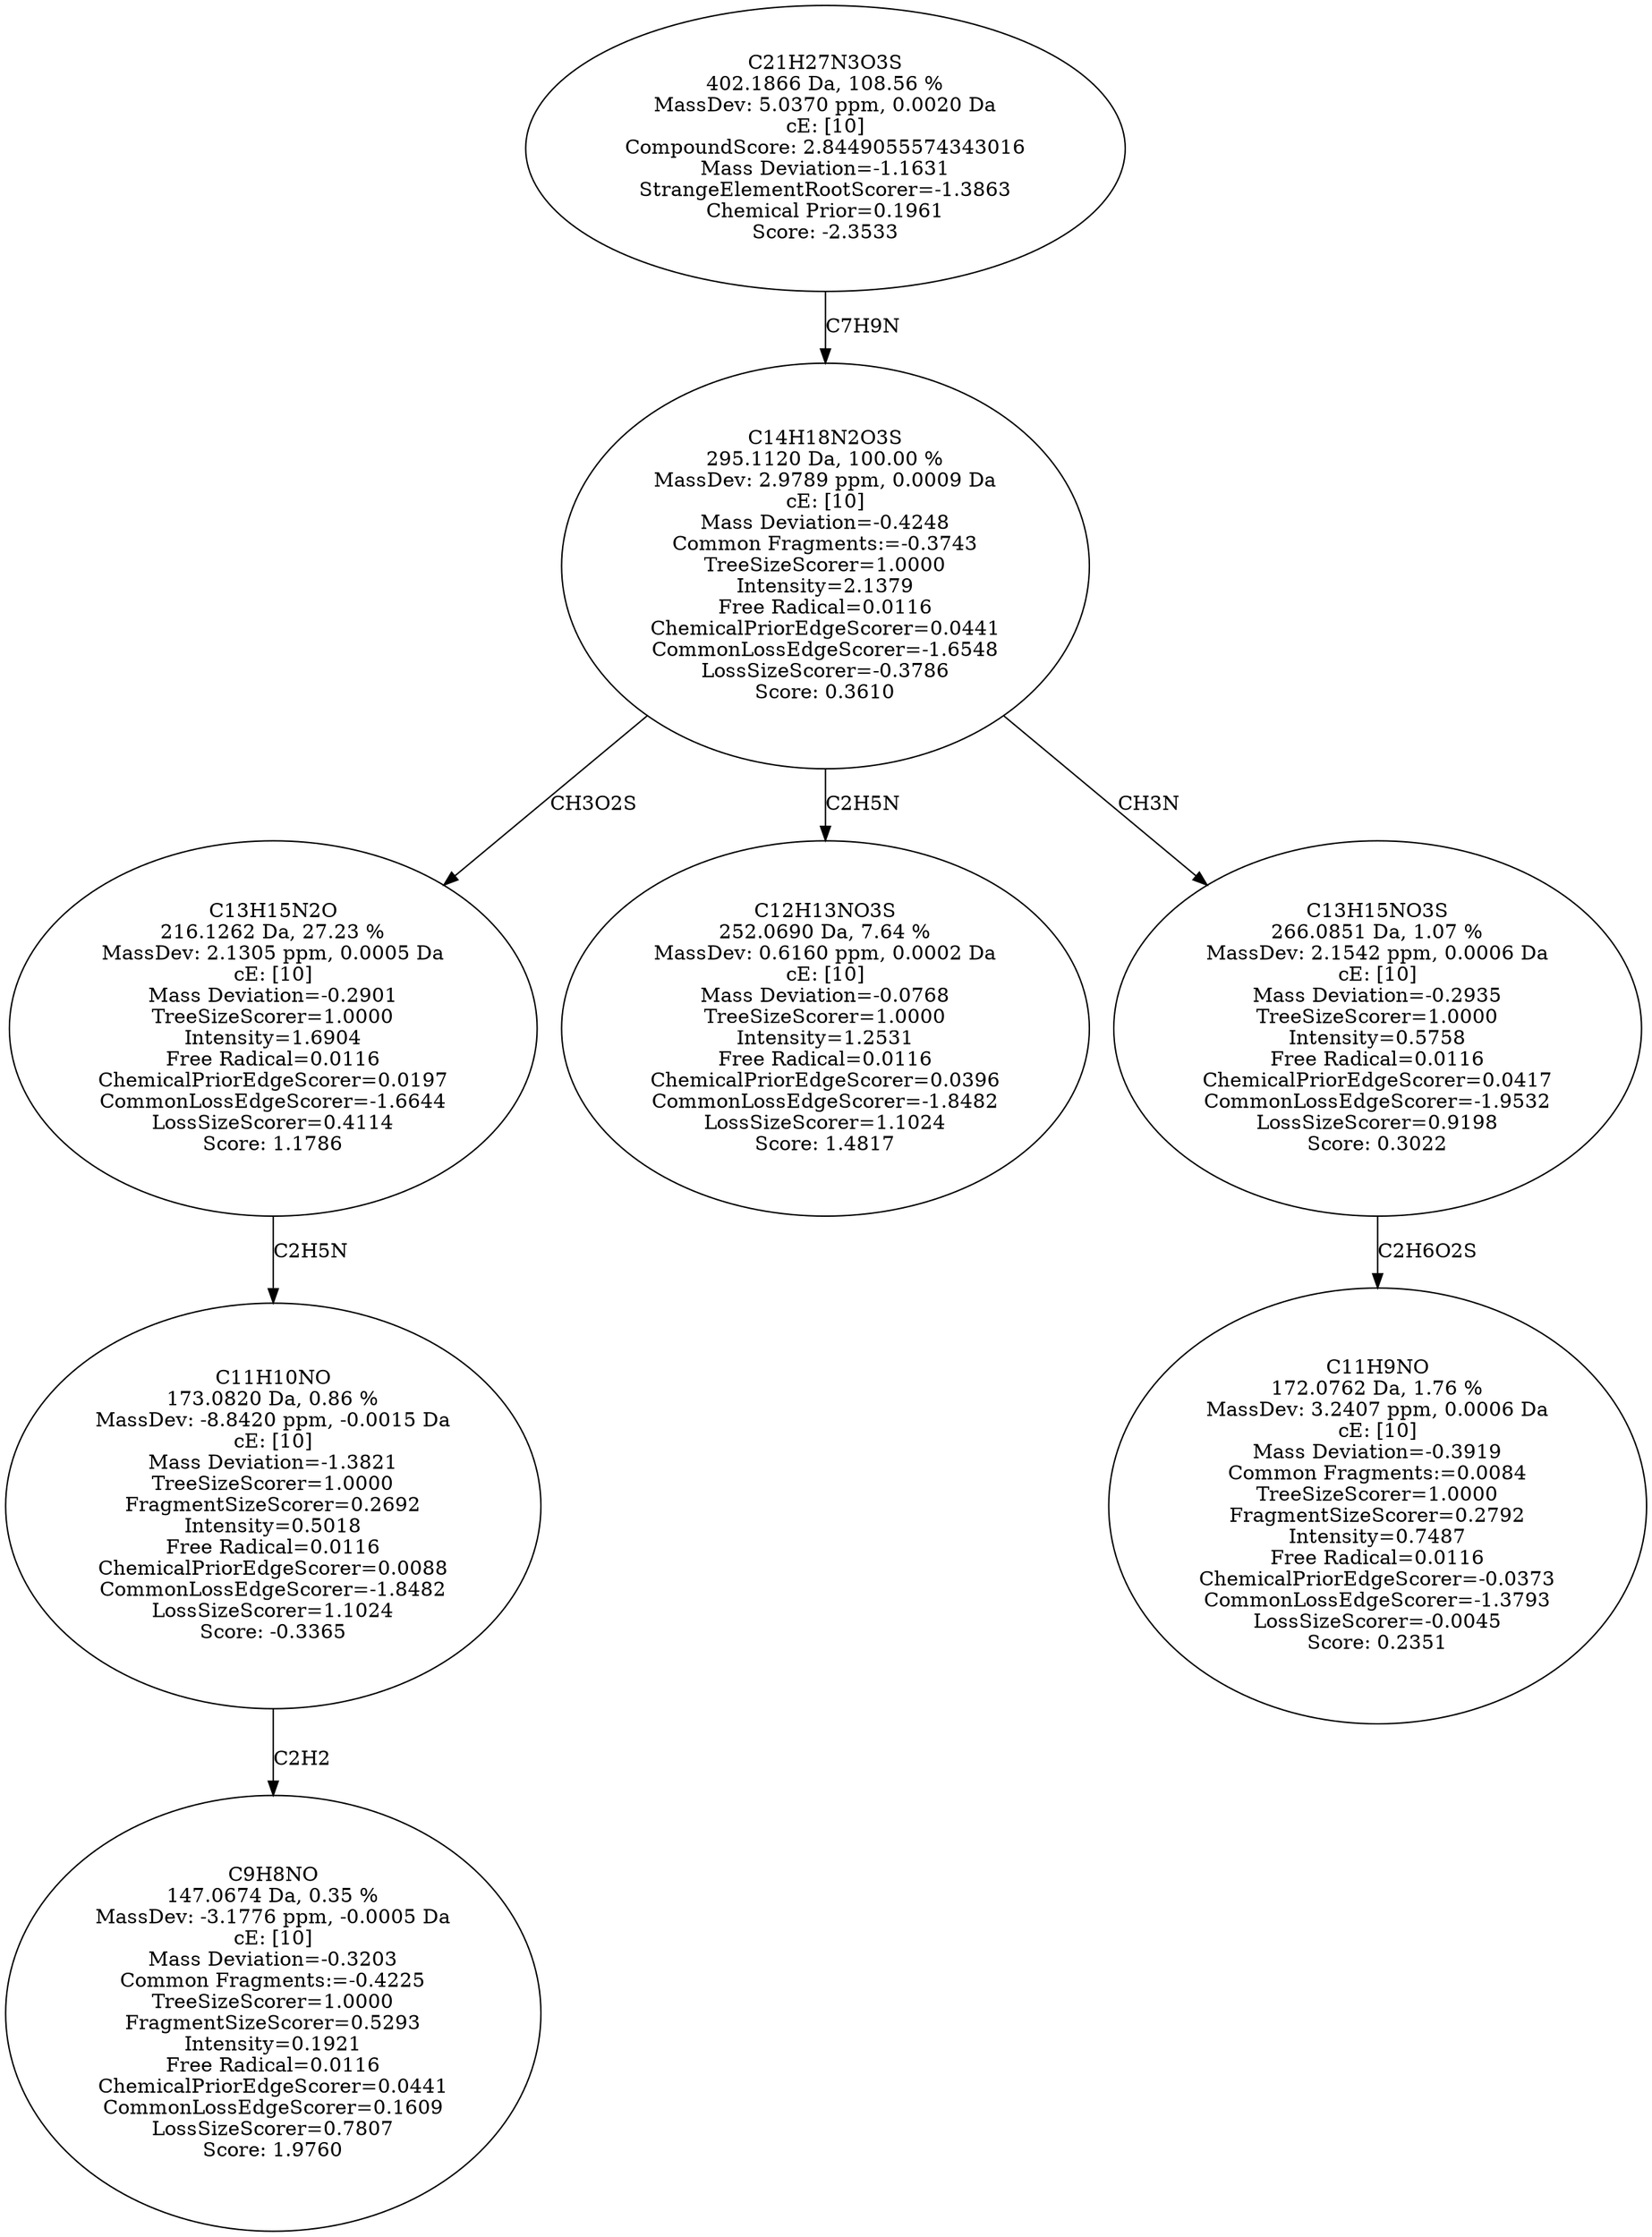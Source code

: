 strict digraph {
v1 [label="C9H8NO\n147.0674 Da, 0.35 %\nMassDev: -3.1776 ppm, -0.0005 Da\ncE: [10]\nMass Deviation=-0.3203\nCommon Fragments:=-0.4225\nTreeSizeScorer=1.0000\nFragmentSizeScorer=0.5293\nIntensity=0.1921\nFree Radical=0.0116\nChemicalPriorEdgeScorer=0.0441\nCommonLossEdgeScorer=0.1609\nLossSizeScorer=0.7807\nScore: 1.9760"];
v2 [label="C11H10NO\n173.0820 Da, 0.86 %\nMassDev: -8.8420 ppm, -0.0015 Da\ncE: [10]\nMass Deviation=-1.3821\nTreeSizeScorer=1.0000\nFragmentSizeScorer=0.2692\nIntensity=0.5018\nFree Radical=0.0116\nChemicalPriorEdgeScorer=0.0088\nCommonLossEdgeScorer=-1.8482\nLossSizeScorer=1.1024\nScore: -0.3365"];
v3 [label="C13H15N2O\n216.1262 Da, 27.23 %\nMassDev: 2.1305 ppm, 0.0005 Da\ncE: [10]\nMass Deviation=-0.2901\nTreeSizeScorer=1.0000\nIntensity=1.6904\nFree Radical=0.0116\nChemicalPriorEdgeScorer=0.0197\nCommonLossEdgeScorer=-1.6644\nLossSizeScorer=0.4114\nScore: 1.1786"];
v4 [label="C12H13NO3S\n252.0690 Da, 7.64 %\nMassDev: 0.6160 ppm, 0.0002 Da\ncE: [10]\nMass Deviation=-0.0768\nTreeSizeScorer=1.0000\nIntensity=1.2531\nFree Radical=0.0116\nChemicalPriorEdgeScorer=0.0396\nCommonLossEdgeScorer=-1.8482\nLossSizeScorer=1.1024\nScore: 1.4817"];
v5 [label="C11H9NO\n172.0762 Da, 1.76 %\nMassDev: 3.2407 ppm, 0.0006 Da\ncE: [10]\nMass Deviation=-0.3919\nCommon Fragments:=0.0084\nTreeSizeScorer=1.0000\nFragmentSizeScorer=0.2792\nIntensity=0.7487\nFree Radical=0.0116\nChemicalPriorEdgeScorer=-0.0373\nCommonLossEdgeScorer=-1.3793\nLossSizeScorer=-0.0045\nScore: 0.2351"];
v6 [label="C13H15NO3S\n266.0851 Da, 1.07 %\nMassDev: 2.1542 ppm, 0.0006 Da\ncE: [10]\nMass Deviation=-0.2935\nTreeSizeScorer=1.0000\nIntensity=0.5758\nFree Radical=0.0116\nChemicalPriorEdgeScorer=0.0417\nCommonLossEdgeScorer=-1.9532\nLossSizeScorer=0.9198\nScore: 0.3022"];
v7 [label="C14H18N2O3S\n295.1120 Da, 100.00 %\nMassDev: 2.9789 ppm, 0.0009 Da\ncE: [10]\nMass Deviation=-0.4248\nCommon Fragments:=-0.3743\nTreeSizeScorer=1.0000\nIntensity=2.1379\nFree Radical=0.0116\nChemicalPriorEdgeScorer=0.0441\nCommonLossEdgeScorer=-1.6548\nLossSizeScorer=-0.3786\nScore: 0.3610"];
v8 [label="C21H27N3O3S\n402.1866 Da, 108.56 %\nMassDev: 5.0370 ppm, 0.0020 Da\ncE: [10]\nCompoundScore: 2.8449055574343016\nMass Deviation=-1.1631\nStrangeElementRootScorer=-1.3863\nChemical Prior=0.1961\nScore: -2.3533"];
v2 -> v1 [label="C2H2"];
v3 -> v2 [label="C2H5N"];
v7 -> v3 [label="CH3O2S"];
v7 -> v4 [label="C2H5N"];
v6 -> v5 [label="C2H6O2S"];
v7 -> v6 [label="CH3N"];
v8 -> v7 [label="C7H9N"];
}
